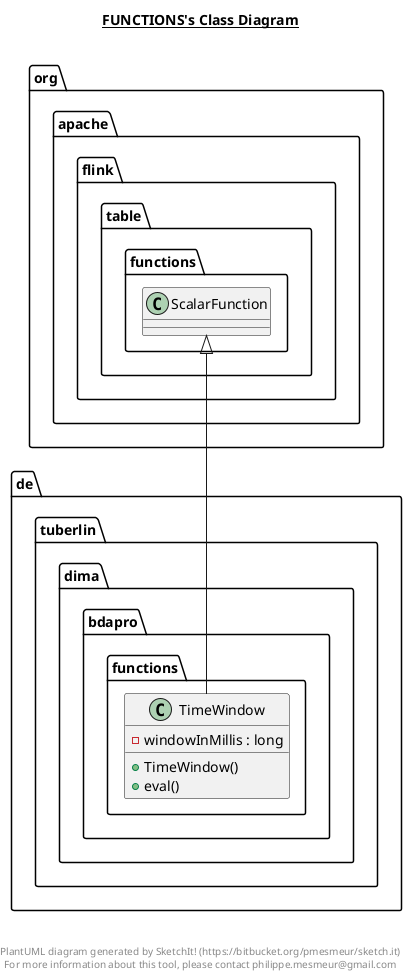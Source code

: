@startuml

title __FUNCTIONS's Class Diagram__\n

  namespace de.tuberlin.dima.bdapro.functions {
    class de.tuberlin.dima.bdapro.functions.TimeWindow {
        - windowInMillis : long
        + TimeWindow()
        + eval()
    }
  }
  

  de.tuberlin.dima.bdapro.functions.TimeWindow -up-|> org.apache.flink.table.functions.ScalarFunction


right footer


PlantUML diagram generated by SketchIt! (https://bitbucket.org/pmesmeur/sketch.it)
For more information about this tool, please contact philippe.mesmeur@gmail.com
endfooter

@enduml
